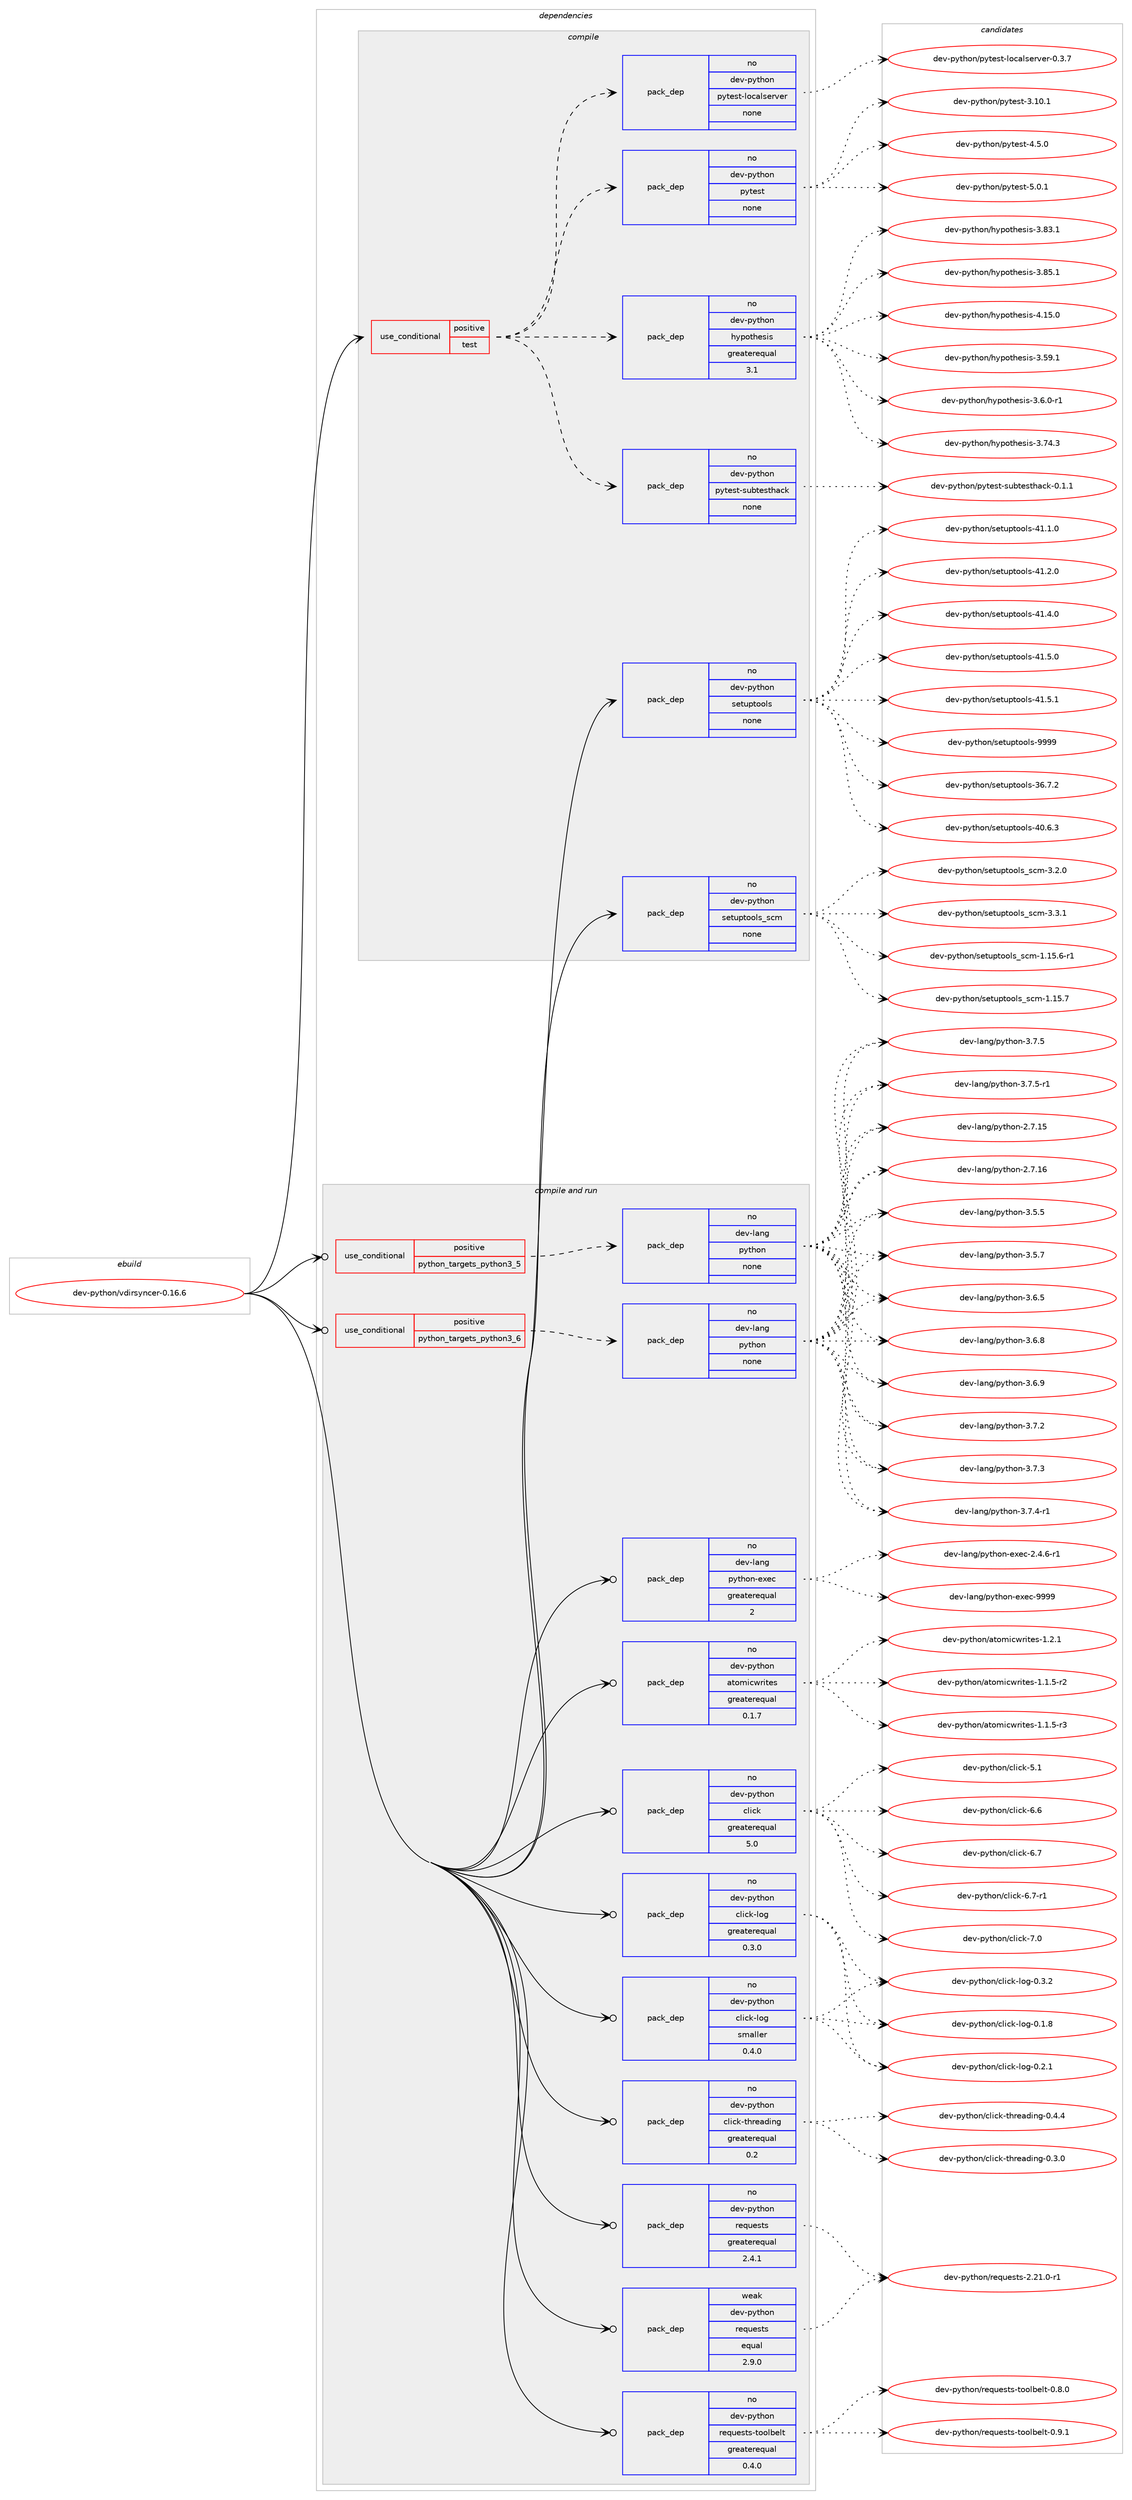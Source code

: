 digraph prolog {

# *************
# Graph options
# *************

newrank=true;
concentrate=true;
compound=true;
graph [rankdir=LR,fontname=Helvetica,fontsize=10,ranksep=1.5];#, ranksep=2.5, nodesep=0.2];
edge  [arrowhead=vee];
node  [fontname=Helvetica,fontsize=10];

# **********
# The ebuild
# **********

subgraph cluster_leftcol {
color=gray;
rank=same;
label=<<i>ebuild</i>>;
id [label="dev-python/vdirsyncer-0.16.6", color=red, width=4, href="../dev-python/vdirsyncer-0.16.6.svg"];
}

# ****************
# The dependencies
# ****************

subgraph cluster_midcol {
color=gray;
label=<<i>dependencies</i>>;
subgraph cluster_compile {
fillcolor="#eeeeee";
style=filled;
label=<<i>compile</i>>;
subgraph cond151093 {
dependency642840 [label=<<TABLE BORDER="0" CELLBORDER="1" CELLSPACING="0" CELLPADDING="4"><TR><TD ROWSPAN="3" CELLPADDING="10">use_conditional</TD></TR><TR><TD>positive</TD></TR><TR><TD>test</TD></TR></TABLE>>, shape=none, color=red];
subgraph pack479859 {
dependency642841 [label=<<TABLE BORDER="0" CELLBORDER="1" CELLSPACING="0" CELLPADDING="4" WIDTH="220"><TR><TD ROWSPAN="6" CELLPADDING="30">pack_dep</TD></TR><TR><TD WIDTH="110">no</TD></TR><TR><TD>dev-python</TD></TR><TR><TD>hypothesis</TD></TR><TR><TD>greaterequal</TD></TR><TR><TD>3.1</TD></TR></TABLE>>, shape=none, color=blue];
}
dependency642840:e -> dependency642841:w [weight=20,style="dashed",arrowhead="vee"];
subgraph pack479860 {
dependency642842 [label=<<TABLE BORDER="0" CELLBORDER="1" CELLSPACING="0" CELLPADDING="4" WIDTH="220"><TR><TD ROWSPAN="6" CELLPADDING="30">pack_dep</TD></TR><TR><TD WIDTH="110">no</TD></TR><TR><TD>dev-python</TD></TR><TR><TD>pytest</TD></TR><TR><TD>none</TD></TR><TR><TD></TD></TR></TABLE>>, shape=none, color=blue];
}
dependency642840:e -> dependency642842:w [weight=20,style="dashed",arrowhead="vee"];
subgraph pack479861 {
dependency642843 [label=<<TABLE BORDER="0" CELLBORDER="1" CELLSPACING="0" CELLPADDING="4" WIDTH="220"><TR><TD ROWSPAN="6" CELLPADDING="30">pack_dep</TD></TR><TR><TD WIDTH="110">no</TD></TR><TR><TD>dev-python</TD></TR><TR><TD>pytest-localserver</TD></TR><TR><TD>none</TD></TR><TR><TD></TD></TR></TABLE>>, shape=none, color=blue];
}
dependency642840:e -> dependency642843:w [weight=20,style="dashed",arrowhead="vee"];
subgraph pack479862 {
dependency642844 [label=<<TABLE BORDER="0" CELLBORDER="1" CELLSPACING="0" CELLPADDING="4" WIDTH="220"><TR><TD ROWSPAN="6" CELLPADDING="30">pack_dep</TD></TR><TR><TD WIDTH="110">no</TD></TR><TR><TD>dev-python</TD></TR><TR><TD>pytest-subtesthack</TD></TR><TR><TD>none</TD></TR><TR><TD></TD></TR></TABLE>>, shape=none, color=blue];
}
dependency642840:e -> dependency642844:w [weight=20,style="dashed",arrowhead="vee"];
}
id:e -> dependency642840:w [weight=20,style="solid",arrowhead="vee"];
subgraph pack479863 {
dependency642845 [label=<<TABLE BORDER="0" CELLBORDER="1" CELLSPACING="0" CELLPADDING="4" WIDTH="220"><TR><TD ROWSPAN="6" CELLPADDING="30">pack_dep</TD></TR><TR><TD WIDTH="110">no</TD></TR><TR><TD>dev-python</TD></TR><TR><TD>setuptools</TD></TR><TR><TD>none</TD></TR><TR><TD></TD></TR></TABLE>>, shape=none, color=blue];
}
id:e -> dependency642845:w [weight=20,style="solid",arrowhead="vee"];
subgraph pack479864 {
dependency642846 [label=<<TABLE BORDER="0" CELLBORDER="1" CELLSPACING="0" CELLPADDING="4" WIDTH="220"><TR><TD ROWSPAN="6" CELLPADDING="30">pack_dep</TD></TR><TR><TD WIDTH="110">no</TD></TR><TR><TD>dev-python</TD></TR><TR><TD>setuptools_scm</TD></TR><TR><TD>none</TD></TR><TR><TD></TD></TR></TABLE>>, shape=none, color=blue];
}
id:e -> dependency642846:w [weight=20,style="solid",arrowhead="vee"];
}
subgraph cluster_compileandrun {
fillcolor="#eeeeee";
style=filled;
label=<<i>compile and run</i>>;
subgraph cond151094 {
dependency642847 [label=<<TABLE BORDER="0" CELLBORDER="1" CELLSPACING="0" CELLPADDING="4"><TR><TD ROWSPAN="3" CELLPADDING="10">use_conditional</TD></TR><TR><TD>positive</TD></TR><TR><TD>python_targets_python3_5</TD></TR></TABLE>>, shape=none, color=red];
subgraph pack479865 {
dependency642848 [label=<<TABLE BORDER="0" CELLBORDER="1" CELLSPACING="0" CELLPADDING="4" WIDTH="220"><TR><TD ROWSPAN="6" CELLPADDING="30">pack_dep</TD></TR><TR><TD WIDTH="110">no</TD></TR><TR><TD>dev-lang</TD></TR><TR><TD>python</TD></TR><TR><TD>none</TD></TR><TR><TD></TD></TR></TABLE>>, shape=none, color=blue];
}
dependency642847:e -> dependency642848:w [weight=20,style="dashed",arrowhead="vee"];
}
id:e -> dependency642847:w [weight=20,style="solid",arrowhead="odotvee"];
subgraph cond151095 {
dependency642849 [label=<<TABLE BORDER="0" CELLBORDER="1" CELLSPACING="0" CELLPADDING="4"><TR><TD ROWSPAN="3" CELLPADDING="10">use_conditional</TD></TR><TR><TD>positive</TD></TR><TR><TD>python_targets_python3_6</TD></TR></TABLE>>, shape=none, color=red];
subgraph pack479866 {
dependency642850 [label=<<TABLE BORDER="0" CELLBORDER="1" CELLSPACING="0" CELLPADDING="4" WIDTH="220"><TR><TD ROWSPAN="6" CELLPADDING="30">pack_dep</TD></TR><TR><TD WIDTH="110">no</TD></TR><TR><TD>dev-lang</TD></TR><TR><TD>python</TD></TR><TR><TD>none</TD></TR><TR><TD></TD></TR></TABLE>>, shape=none, color=blue];
}
dependency642849:e -> dependency642850:w [weight=20,style="dashed",arrowhead="vee"];
}
id:e -> dependency642849:w [weight=20,style="solid",arrowhead="odotvee"];
subgraph pack479867 {
dependency642851 [label=<<TABLE BORDER="0" CELLBORDER="1" CELLSPACING="0" CELLPADDING="4" WIDTH="220"><TR><TD ROWSPAN="6" CELLPADDING="30">pack_dep</TD></TR><TR><TD WIDTH="110">no</TD></TR><TR><TD>dev-lang</TD></TR><TR><TD>python-exec</TD></TR><TR><TD>greaterequal</TD></TR><TR><TD>2</TD></TR></TABLE>>, shape=none, color=blue];
}
id:e -> dependency642851:w [weight=20,style="solid",arrowhead="odotvee"];
subgraph pack479868 {
dependency642852 [label=<<TABLE BORDER="0" CELLBORDER="1" CELLSPACING="0" CELLPADDING="4" WIDTH="220"><TR><TD ROWSPAN="6" CELLPADDING="30">pack_dep</TD></TR><TR><TD WIDTH="110">no</TD></TR><TR><TD>dev-python</TD></TR><TR><TD>atomicwrites</TD></TR><TR><TD>greaterequal</TD></TR><TR><TD>0.1.7</TD></TR></TABLE>>, shape=none, color=blue];
}
id:e -> dependency642852:w [weight=20,style="solid",arrowhead="odotvee"];
subgraph pack479869 {
dependency642853 [label=<<TABLE BORDER="0" CELLBORDER="1" CELLSPACING="0" CELLPADDING="4" WIDTH="220"><TR><TD ROWSPAN="6" CELLPADDING="30">pack_dep</TD></TR><TR><TD WIDTH="110">no</TD></TR><TR><TD>dev-python</TD></TR><TR><TD>click</TD></TR><TR><TD>greaterequal</TD></TR><TR><TD>5.0</TD></TR></TABLE>>, shape=none, color=blue];
}
id:e -> dependency642853:w [weight=20,style="solid",arrowhead="odotvee"];
subgraph pack479870 {
dependency642854 [label=<<TABLE BORDER="0" CELLBORDER="1" CELLSPACING="0" CELLPADDING="4" WIDTH="220"><TR><TD ROWSPAN="6" CELLPADDING="30">pack_dep</TD></TR><TR><TD WIDTH="110">no</TD></TR><TR><TD>dev-python</TD></TR><TR><TD>click-log</TD></TR><TR><TD>greaterequal</TD></TR><TR><TD>0.3.0</TD></TR></TABLE>>, shape=none, color=blue];
}
id:e -> dependency642854:w [weight=20,style="solid",arrowhead="odotvee"];
subgraph pack479871 {
dependency642855 [label=<<TABLE BORDER="0" CELLBORDER="1" CELLSPACING="0" CELLPADDING="4" WIDTH="220"><TR><TD ROWSPAN="6" CELLPADDING="30">pack_dep</TD></TR><TR><TD WIDTH="110">no</TD></TR><TR><TD>dev-python</TD></TR><TR><TD>click-log</TD></TR><TR><TD>smaller</TD></TR><TR><TD>0.4.0</TD></TR></TABLE>>, shape=none, color=blue];
}
id:e -> dependency642855:w [weight=20,style="solid",arrowhead="odotvee"];
subgraph pack479872 {
dependency642856 [label=<<TABLE BORDER="0" CELLBORDER="1" CELLSPACING="0" CELLPADDING="4" WIDTH="220"><TR><TD ROWSPAN="6" CELLPADDING="30">pack_dep</TD></TR><TR><TD WIDTH="110">no</TD></TR><TR><TD>dev-python</TD></TR><TR><TD>click-threading</TD></TR><TR><TD>greaterequal</TD></TR><TR><TD>0.2</TD></TR></TABLE>>, shape=none, color=blue];
}
id:e -> dependency642856:w [weight=20,style="solid",arrowhead="odotvee"];
subgraph pack479873 {
dependency642857 [label=<<TABLE BORDER="0" CELLBORDER="1" CELLSPACING="0" CELLPADDING="4" WIDTH="220"><TR><TD ROWSPAN="6" CELLPADDING="30">pack_dep</TD></TR><TR><TD WIDTH="110">no</TD></TR><TR><TD>dev-python</TD></TR><TR><TD>requests</TD></TR><TR><TD>greaterequal</TD></TR><TR><TD>2.4.1</TD></TR></TABLE>>, shape=none, color=blue];
}
id:e -> dependency642857:w [weight=20,style="solid",arrowhead="odotvee"];
subgraph pack479874 {
dependency642858 [label=<<TABLE BORDER="0" CELLBORDER="1" CELLSPACING="0" CELLPADDING="4" WIDTH="220"><TR><TD ROWSPAN="6" CELLPADDING="30">pack_dep</TD></TR><TR><TD WIDTH="110">no</TD></TR><TR><TD>dev-python</TD></TR><TR><TD>requests-toolbelt</TD></TR><TR><TD>greaterequal</TD></TR><TR><TD>0.4.0</TD></TR></TABLE>>, shape=none, color=blue];
}
id:e -> dependency642858:w [weight=20,style="solid",arrowhead="odotvee"];
subgraph pack479875 {
dependency642859 [label=<<TABLE BORDER="0" CELLBORDER="1" CELLSPACING="0" CELLPADDING="4" WIDTH="220"><TR><TD ROWSPAN="6" CELLPADDING="30">pack_dep</TD></TR><TR><TD WIDTH="110">weak</TD></TR><TR><TD>dev-python</TD></TR><TR><TD>requests</TD></TR><TR><TD>equal</TD></TR><TR><TD>2.9.0</TD></TR></TABLE>>, shape=none, color=blue];
}
id:e -> dependency642859:w [weight=20,style="solid",arrowhead="odotvee"];
}
subgraph cluster_run {
fillcolor="#eeeeee";
style=filled;
label=<<i>run</i>>;
}
}

# **************
# The candidates
# **************

subgraph cluster_choices {
rank=same;
color=gray;
label=<<i>candidates</i>>;

subgraph choice479859 {
color=black;
nodesep=1;
choice100101118451121211161041111104710412111211111610410111510511545514653574649 [label="dev-python/hypothesis-3.59.1", color=red, width=4,href="../dev-python/hypothesis-3.59.1.svg"];
choice10010111845112121116104111110471041211121111161041011151051154551465446484511449 [label="dev-python/hypothesis-3.6.0-r1", color=red, width=4,href="../dev-python/hypothesis-3.6.0-r1.svg"];
choice100101118451121211161041111104710412111211111610410111510511545514655524651 [label="dev-python/hypothesis-3.74.3", color=red, width=4,href="../dev-python/hypothesis-3.74.3.svg"];
choice100101118451121211161041111104710412111211111610410111510511545514656514649 [label="dev-python/hypothesis-3.83.1", color=red, width=4,href="../dev-python/hypothesis-3.83.1.svg"];
choice100101118451121211161041111104710412111211111610410111510511545514656534649 [label="dev-python/hypothesis-3.85.1", color=red, width=4,href="../dev-python/hypothesis-3.85.1.svg"];
choice100101118451121211161041111104710412111211111610410111510511545524649534648 [label="dev-python/hypothesis-4.15.0", color=red, width=4,href="../dev-python/hypothesis-4.15.0.svg"];
dependency642841:e -> choice100101118451121211161041111104710412111211111610410111510511545514653574649:w [style=dotted,weight="100"];
dependency642841:e -> choice10010111845112121116104111110471041211121111161041011151051154551465446484511449:w [style=dotted,weight="100"];
dependency642841:e -> choice100101118451121211161041111104710412111211111610410111510511545514655524651:w [style=dotted,weight="100"];
dependency642841:e -> choice100101118451121211161041111104710412111211111610410111510511545514656514649:w [style=dotted,weight="100"];
dependency642841:e -> choice100101118451121211161041111104710412111211111610410111510511545514656534649:w [style=dotted,weight="100"];
dependency642841:e -> choice100101118451121211161041111104710412111211111610410111510511545524649534648:w [style=dotted,weight="100"];
}
subgraph choice479860 {
color=black;
nodesep=1;
choice100101118451121211161041111104711212111610111511645514649484649 [label="dev-python/pytest-3.10.1", color=red, width=4,href="../dev-python/pytest-3.10.1.svg"];
choice1001011184511212111610411111047112121116101115116455246534648 [label="dev-python/pytest-4.5.0", color=red, width=4,href="../dev-python/pytest-4.5.0.svg"];
choice1001011184511212111610411111047112121116101115116455346484649 [label="dev-python/pytest-5.0.1", color=red, width=4,href="../dev-python/pytest-5.0.1.svg"];
dependency642842:e -> choice100101118451121211161041111104711212111610111511645514649484649:w [style=dotted,weight="100"];
dependency642842:e -> choice1001011184511212111610411111047112121116101115116455246534648:w [style=dotted,weight="100"];
dependency642842:e -> choice1001011184511212111610411111047112121116101115116455346484649:w [style=dotted,weight="100"];
}
subgraph choice479861 {
color=black;
nodesep=1;
choice1001011184511212111610411111047112121116101115116451081119997108115101114118101114454846514655 [label="dev-python/pytest-localserver-0.3.7", color=red, width=4,href="../dev-python/pytest-localserver-0.3.7.svg"];
dependency642843:e -> choice1001011184511212111610411111047112121116101115116451081119997108115101114118101114454846514655:w [style=dotted,weight="100"];
}
subgraph choice479862 {
color=black;
nodesep=1;
choice100101118451121211161041111104711212111610111511645115117981161011151161049799107454846494649 [label="dev-python/pytest-subtesthack-0.1.1", color=red, width=4,href="../dev-python/pytest-subtesthack-0.1.1.svg"];
dependency642844:e -> choice100101118451121211161041111104711212111610111511645115117981161011151161049799107454846494649:w [style=dotted,weight="100"];
}
subgraph choice479863 {
color=black;
nodesep=1;
choice100101118451121211161041111104711510111611711211611111110811545515446554650 [label="dev-python/setuptools-36.7.2", color=red, width=4,href="../dev-python/setuptools-36.7.2.svg"];
choice100101118451121211161041111104711510111611711211611111110811545524846544651 [label="dev-python/setuptools-40.6.3", color=red, width=4,href="../dev-python/setuptools-40.6.3.svg"];
choice100101118451121211161041111104711510111611711211611111110811545524946494648 [label="dev-python/setuptools-41.1.0", color=red, width=4,href="../dev-python/setuptools-41.1.0.svg"];
choice100101118451121211161041111104711510111611711211611111110811545524946504648 [label="dev-python/setuptools-41.2.0", color=red, width=4,href="../dev-python/setuptools-41.2.0.svg"];
choice100101118451121211161041111104711510111611711211611111110811545524946524648 [label="dev-python/setuptools-41.4.0", color=red, width=4,href="../dev-python/setuptools-41.4.0.svg"];
choice100101118451121211161041111104711510111611711211611111110811545524946534648 [label="dev-python/setuptools-41.5.0", color=red, width=4,href="../dev-python/setuptools-41.5.0.svg"];
choice100101118451121211161041111104711510111611711211611111110811545524946534649 [label="dev-python/setuptools-41.5.1", color=red, width=4,href="../dev-python/setuptools-41.5.1.svg"];
choice10010111845112121116104111110471151011161171121161111111081154557575757 [label="dev-python/setuptools-9999", color=red, width=4,href="../dev-python/setuptools-9999.svg"];
dependency642845:e -> choice100101118451121211161041111104711510111611711211611111110811545515446554650:w [style=dotted,weight="100"];
dependency642845:e -> choice100101118451121211161041111104711510111611711211611111110811545524846544651:w [style=dotted,weight="100"];
dependency642845:e -> choice100101118451121211161041111104711510111611711211611111110811545524946494648:w [style=dotted,weight="100"];
dependency642845:e -> choice100101118451121211161041111104711510111611711211611111110811545524946504648:w [style=dotted,weight="100"];
dependency642845:e -> choice100101118451121211161041111104711510111611711211611111110811545524946524648:w [style=dotted,weight="100"];
dependency642845:e -> choice100101118451121211161041111104711510111611711211611111110811545524946534648:w [style=dotted,weight="100"];
dependency642845:e -> choice100101118451121211161041111104711510111611711211611111110811545524946534649:w [style=dotted,weight="100"];
dependency642845:e -> choice10010111845112121116104111110471151011161171121161111111081154557575757:w [style=dotted,weight="100"];
}
subgraph choice479864 {
color=black;
nodesep=1;
choice10010111845112121116104111110471151011161171121161111111081159511599109454946495346544511449 [label="dev-python/setuptools_scm-1.15.6-r1", color=red, width=4,href="../dev-python/setuptools_scm-1.15.6-r1.svg"];
choice1001011184511212111610411111047115101116117112116111111108115951159910945494649534655 [label="dev-python/setuptools_scm-1.15.7", color=red, width=4,href="../dev-python/setuptools_scm-1.15.7.svg"];
choice10010111845112121116104111110471151011161171121161111111081159511599109455146504648 [label="dev-python/setuptools_scm-3.2.0", color=red, width=4,href="../dev-python/setuptools_scm-3.2.0.svg"];
choice10010111845112121116104111110471151011161171121161111111081159511599109455146514649 [label="dev-python/setuptools_scm-3.3.1", color=red, width=4,href="../dev-python/setuptools_scm-3.3.1.svg"];
dependency642846:e -> choice10010111845112121116104111110471151011161171121161111111081159511599109454946495346544511449:w [style=dotted,weight="100"];
dependency642846:e -> choice1001011184511212111610411111047115101116117112116111111108115951159910945494649534655:w [style=dotted,weight="100"];
dependency642846:e -> choice10010111845112121116104111110471151011161171121161111111081159511599109455146504648:w [style=dotted,weight="100"];
dependency642846:e -> choice10010111845112121116104111110471151011161171121161111111081159511599109455146514649:w [style=dotted,weight="100"];
}
subgraph choice479865 {
color=black;
nodesep=1;
choice10010111845108971101034711212111610411111045504655464953 [label="dev-lang/python-2.7.15", color=red, width=4,href="../dev-lang/python-2.7.15.svg"];
choice10010111845108971101034711212111610411111045504655464954 [label="dev-lang/python-2.7.16", color=red, width=4,href="../dev-lang/python-2.7.16.svg"];
choice100101118451089711010347112121116104111110455146534653 [label="dev-lang/python-3.5.5", color=red, width=4,href="../dev-lang/python-3.5.5.svg"];
choice100101118451089711010347112121116104111110455146534655 [label="dev-lang/python-3.5.7", color=red, width=4,href="../dev-lang/python-3.5.7.svg"];
choice100101118451089711010347112121116104111110455146544653 [label="dev-lang/python-3.6.5", color=red, width=4,href="../dev-lang/python-3.6.5.svg"];
choice100101118451089711010347112121116104111110455146544656 [label="dev-lang/python-3.6.8", color=red, width=4,href="../dev-lang/python-3.6.8.svg"];
choice100101118451089711010347112121116104111110455146544657 [label="dev-lang/python-3.6.9", color=red, width=4,href="../dev-lang/python-3.6.9.svg"];
choice100101118451089711010347112121116104111110455146554650 [label="dev-lang/python-3.7.2", color=red, width=4,href="../dev-lang/python-3.7.2.svg"];
choice100101118451089711010347112121116104111110455146554651 [label="dev-lang/python-3.7.3", color=red, width=4,href="../dev-lang/python-3.7.3.svg"];
choice1001011184510897110103471121211161041111104551465546524511449 [label="dev-lang/python-3.7.4-r1", color=red, width=4,href="../dev-lang/python-3.7.4-r1.svg"];
choice100101118451089711010347112121116104111110455146554653 [label="dev-lang/python-3.7.5", color=red, width=4,href="../dev-lang/python-3.7.5.svg"];
choice1001011184510897110103471121211161041111104551465546534511449 [label="dev-lang/python-3.7.5-r1", color=red, width=4,href="../dev-lang/python-3.7.5-r1.svg"];
dependency642848:e -> choice10010111845108971101034711212111610411111045504655464953:w [style=dotted,weight="100"];
dependency642848:e -> choice10010111845108971101034711212111610411111045504655464954:w [style=dotted,weight="100"];
dependency642848:e -> choice100101118451089711010347112121116104111110455146534653:w [style=dotted,weight="100"];
dependency642848:e -> choice100101118451089711010347112121116104111110455146534655:w [style=dotted,weight="100"];
dependency642848:e -> choice100101118451089711010347112121116104111110455146544653:w [style=dotted,weight="100"];
dependency642848:e -> choice100101118451089711010347112121116104111110455146544656:w [style=dotted,weight="100"];
dependency642848:e -> choice100101118451089711010347112121116104111110455146544657:w [style=dotted,weight="100"];
dependency642848:e -> choice100101118451089711010347112121116104111110455146554650:w [style=dotted,weight="100"];
dependency642848:e -> choice100101118451089711010347112121116104111110455146554651:w [style=dotted,weight="100"];
dependency642848:e -> choice1001011184510897110103471121211161041111104551465546524511449:w [style=dotted,weight="100"];
dependency642848:e -> choice100101118451089711010347112121116104111110455146554653:w [style=dotted,weight="100"];
dependency642848:e -> choice1001011184510897110103471121211161041111104551465546534511449:w [style=dotted,weight="100"];
}
subgraph choice479866 {
color=black;
nodesep=1;
choice10010111845108971101034711212111610411111045504655464953 [label="dev-lang/python-2.7.15", color=red, width=4,href="../dev-lang/python-2.7.15.svg"];
choice10010111845108971101034711212111610411111045504655464954 [label="dev-lang/python-2.7.16", color=red, width=4,href="../dev-lang/python-2.7.16.svg"];
choice100101118451089711010347112121116104111110455146534653 [label="dev-lang/python-3.5.5", color=red, width=4,href="../dev-lang/python-3.5.5.svg"];
choice100101118451089711010347112121116104111110455146534655 [label="dev-lang/python-3.5.7", color=red, width=4,href="../dev-lang/python-3.5.7.svg"];
choice100101118451089711010347112121116104111110455146544653 [label="dev-lang/python-3.6.5", color=red, width=4,href="../dev-lang/python-3.6.5.svg"];
choice100101118451089711010347112121116104111110455146544656 [label="dev-lang/python-3.6.8", color=red, width=4,href="../dev-lang/python-3.6.8.svg"];
choice100101118451089711010347112121116104111110455146544657 [label="dev-lang/python-3.6.9", color=red, width=4,href="../dev-lang/python-3.6.9.svg"];
choice100101118451089711010347112121116104111110455146554650 [label="dev-lang/python-3.7.2", color=red, width=4,href="../dev-lang/python-3.7.2.svg"];
choice100101118451089711010347112121116104111110455146554651 [label="dev-lang/python-3.7.3", color=red, width=4,href="../dev-lang/python-3.7.3.svg"];
choice1001011184510897110103471121211161041111104551465546524511449 [label="dev-lang/python-3.7.4-r1", color=red, width=4,href="../dev-lang/python-3.7.4-r1.svg"];
choice100101118451089711010347112121116104111110455146554653 [label="dev-lang/python-3.7.5", color=red, width=4,href="../dev-lang/python-3.7.5.svg"];
choice1001011184510897110103471121211161041111104551465546534511449 [label="dev-lang/python-3.7.5-r1", color=red, width=4,href="../dev-lang/python-3.7.5-r1.svg"];
dependency642850:e -> choice10010111845108971101034711212111610411111045504655464953:w [style=dotted,weight="100"];
dependency642850:e -> choice10010111845108971101034711212111610411111045504655464954:w [style=dotted,weight="100"];
dependency642850:e -> choice100101118451089711010347112121116104111110455146534653:w [style=dotted,weight="100"];
dependency642850:e -> choice100101118451089711010347112121116104111110455146534655:w [style=dotted,weight="100"];
dependency642850:e -> choice100101118451089711010347112121116104111110455146544653:w [style=dotted,weight="100"];
dependency642850:e -> choice100101118451089711010347112121116104111110455146544656:w [style=dotted,weight="100"];
dependency642850:e -> choice100101118451089711010347112121116104111110455146544657:w [style=dotted,weight="100"];
dependency642850:e -> choice100101118451089711010347112121116104111110455146554650:w [style=dotted,weight="100"];
dependency642850:e -> choice100101118451089711010347112121116104111110455146554651:w [style=dotted,weight="100"];
dependency642850:e -> choice1001011184510897110103471121211161041111104551465546524511449:w [style=dotted,weight="100"];
dependency642850:e -> choice100101118451089711010347112121116104111110455146554653:w [style=dotted,weight="100"];
dependency642850:e -> choice1001011184510897110103471121211161041111104551465546534511449:w [style=dotted,weight="100"];
}
subgraph choice479867 {
color=black;
nodesep=1;
choice10010111845108971101034711212111610411111045101120101994550465246544511449 [label="dev-lang/python-exec-2.4.6-r1", color=red, width=4,href="../dev-lang/python-exec-2.4.6-r1.svg"];
choice10010111845108971101034711212111610411111045101120101994557575757 [label="dev-lang/python-exec-9999", color=red, width=4,href="../dev-lang/python-exec-9999.svg"];
dependency642851:e -> choice10010111845108971101034711212111610411111045101120101994550465246544511449:w [style=dotted,weight="100"];
dependency642851:e -> choice10010111845108971101034711212111610411111045101120101994557575757:w [style=dotted,weight="100"];
}
subgraph choice479868 {
color=black;
nodesep=1;
choice100101118451121211161041111104797116111109105991191141051161011154549464946534511450 [label="dev-python/atomicwrites-1.1.5-r2", color=red, width=4,href="../dev-python/atomicwrites-1.1.5-r2.svg"];
choice100101118451121211161041111104797116111109105991191141051161011154549464946534511451 [label="dev-python/atomicwrites-1.1.5-r3", color=red, width=4,href="../dev-python/atomicwrites-1.1.5-r3.svg"];
choice10010111845112121116104111110479711611110910599119114105116101115454946504649 [label="dev-python/atomicwrites-1.2.1", color=red, width=4,href="../dev-python/atomicwrites-1.2.1.svg"];
dependency642852:e -> choice100101118451121211161041111104797116111109105991191141051161011154549464946534511450:w [style=dotted,weight="100"];
dependency642852:e -> choice100101118451121211161041111104797116111109105991191141051161011154549464946534511451:w [style=dotted,weight="100"];
dependency642852:e -> choice10010111845112121116104111110479711611110910599119114105116101115454946504649:w [style=dotted,weight="100"];
}
subgraph choice479869 {
color=black;
nodesep=1;
choice1001011184511212111610411111047991081059910745534649 [label="dev-python/click-5.1", color=red, width=4,href="../dev-python/click-5.1.svg"];
choice1001011184511212111610411111047991081059910745544654 [label="dev-python/click-6.6", color=red, width=4,href="../dev-python/click-6.6.svg"];
choice1001011184511212111610411111047991081059910745544655 [label="dev-python/click-6.7", color=red, width=4,href="../dev-python/click-6.7.svg"];
choice10010111845112121116104111110479910810599107455446554511449 [label="dev-python/click-6.7-r1", color=red, width=4,href="../dev-python/click-6.7-r1.svg"];
choice1001011184511212111610411111047991081059910745554648 [label="dev-python/click-7.0", color=red, width=4,href="../dev-python/click-7.0.svg"];
dependency642853:e -> choice1001011184511212111610411111047991081059910745534649:w [style=dotted,weight="100"];
dependency642853:e -> choice1001011184511212111610411111047991081059910745544654:w [style=dotted,weight="100"];
dependency642853:e -> choice1001011184511212111610411111047991081059910745544655:w [style=dotted,weight="100"];
dependency642853:e -> choice10010111845112121116104111110479910810599107455446554511449:w [style=dotted,weight="100"];
dependency642853:e -> choice1001011184511212111610411111047991081059910745554648:w [style=dotted,weight="100"];
}
subgraph choice479870 {
color=black;
nodesep=1;
choice1001011184511212111610411111047991081059910745108111103454846494656 [label="dev-python/click-log-0.1.8", color=red, width=4,href="../dev-python/click-log-0.1.8.svg"];
choice1001011184511212111610411111047991081059910745108111103454846504649 [label="dev-python/click-log-0.2.1", color=red, width=4,href="../dev-python/click-log-0.2.1.svg"];
choice1001011184511212111610411111047991081059910745108111103454846514650 [label="dev-python/click-log-0.3.2", color=red, width=4,href="../dev-python/click-log-0.3.2.svg"];
dependency642854:e -> choice1001011184511212111610411111047991081059910745108111103454846494656:w [style=dotted,weight="100"];
dependency642854:e -> choice1001011184511212111610411111047991081059910745108111103454846504649:w [style=dotted,weight="100"];
dependency642854:e -> choice1001011184511212111610411111047991081059910745108111103454846514650:w [style=dotted,weight="100"];
}
subgraph choice479871 {
color=black;
nodesep=1;
choice1001011184511212111610411111047991081059910745108111103454846494656 [label="dev-python/click-log-0.1.8", color=red, width=4,href="../dev-python/click-log-0.1.8.svg"];
choice1001011184511212111610411111047991081059910745108111103454846504649 [label="dev-python/click-log-0.2.1", color=red, width=4,href="../dev-python/click-log-0.2.1.svg"];
choice1001011184511212111610411111047991081059910745108111103454846514650 [label="dev-python/click-log-0.3.2", color=red, width=4,href="../dev-python/click-log-0.3.2.svg"];
dependency642855:e -> choice1001011184511212111610411111047991081059910745108111103454846494656:w [style=dotted,weight="100"];
dependency642855:e -> choice1001011184511212111610411111047991081059910745108111103454846504649:w [style=dotted,weight="100"];
dependency642855:e -> choice1001011184511212111610411111047991081059910745108111103454846514650:w [style=dotted,weight="100"];
}
subgraph choice479872 {
color=black;
nodesep=1;
choice100101118451121211161041111104799108105991074511610411410197100105110103454846514648 [label="dev-python/click-threading-0.3.0", color=red, width=4,href="../dev-python/click-threading-0.3.0.svg"];
choice100101118451121211161041111104799108105991074511610411410197100105110103454846524652 [label="dev-python/click-threading-0.4.4", color=red, width=4,href="../dev-python/click-threading-0.4.4.svg"];
dependency642856:e -> choice100101118451121211161041111104799108105991074511610411410197100105110103454846514648:w [style=dotted,weight="100"];
dependency642856:e -> choice100101118451121211161041111104799108105991074511610411410197100105110103454846524652:w [style=dotted,weight="100"];
}
subgraph choice479873 {
color=black;
nodesep=1;
choice1001011184511212111610411111047114101113117101115116115455046504946484511449 [label="dev-python/requests-2.21.0-r1", color=red, width=4,href="../dev-python/requests-2.21.0-r1.svg"];
dependency642857:e -> choice1001011184511212111610411111047114101113117101115116115455046504946484511449:w [style=dotted,weight="100"];
}
subgraph choice479874 {
color=black;
nodesep=1;
choice10010111845112121116104111110471141011131171011151161154511611111110898101108116454846564648 [label="dev-python/requests-toolbelt-0.8.0", color=red, width=4,href="../dev-python/requests-toolbelt-0.8.0.svg"];
choice10010111845112121116104111110471141011131171011151161154511611111110898101108116454846574649 [label="dev-python/requests-toolbelt-0.9.1", color=red, width=4,href="../dev-python/requests-toolbelt-0.9.1.svg"];
dependency642858:e -> choice10010111845112121116104111110471141011131171011151161154511611111110898101108116454846564648:w [style=dotted,weight="100"];
dependency642858:e -> choice10010111845112121116104111110471141011131171011151161154511611111110898101108116454846574649:w [style=dotted,weight="100"];
}
subgraph choice479875 {
color=black;
nodesep=1;
choice1001011184511212111610411111047114101113117101115116115455046504946484511449 [label="dev-python/requests-2.21.0-r1", color=red, width=4,href="../dev-python/requests-2.21.0-r1.svg"];
dependency642859:e -> choice1001011184511212111610411111047114101113117101115116115455046504946484511449:w [style=dotted,weight="100"];
}
}

}
